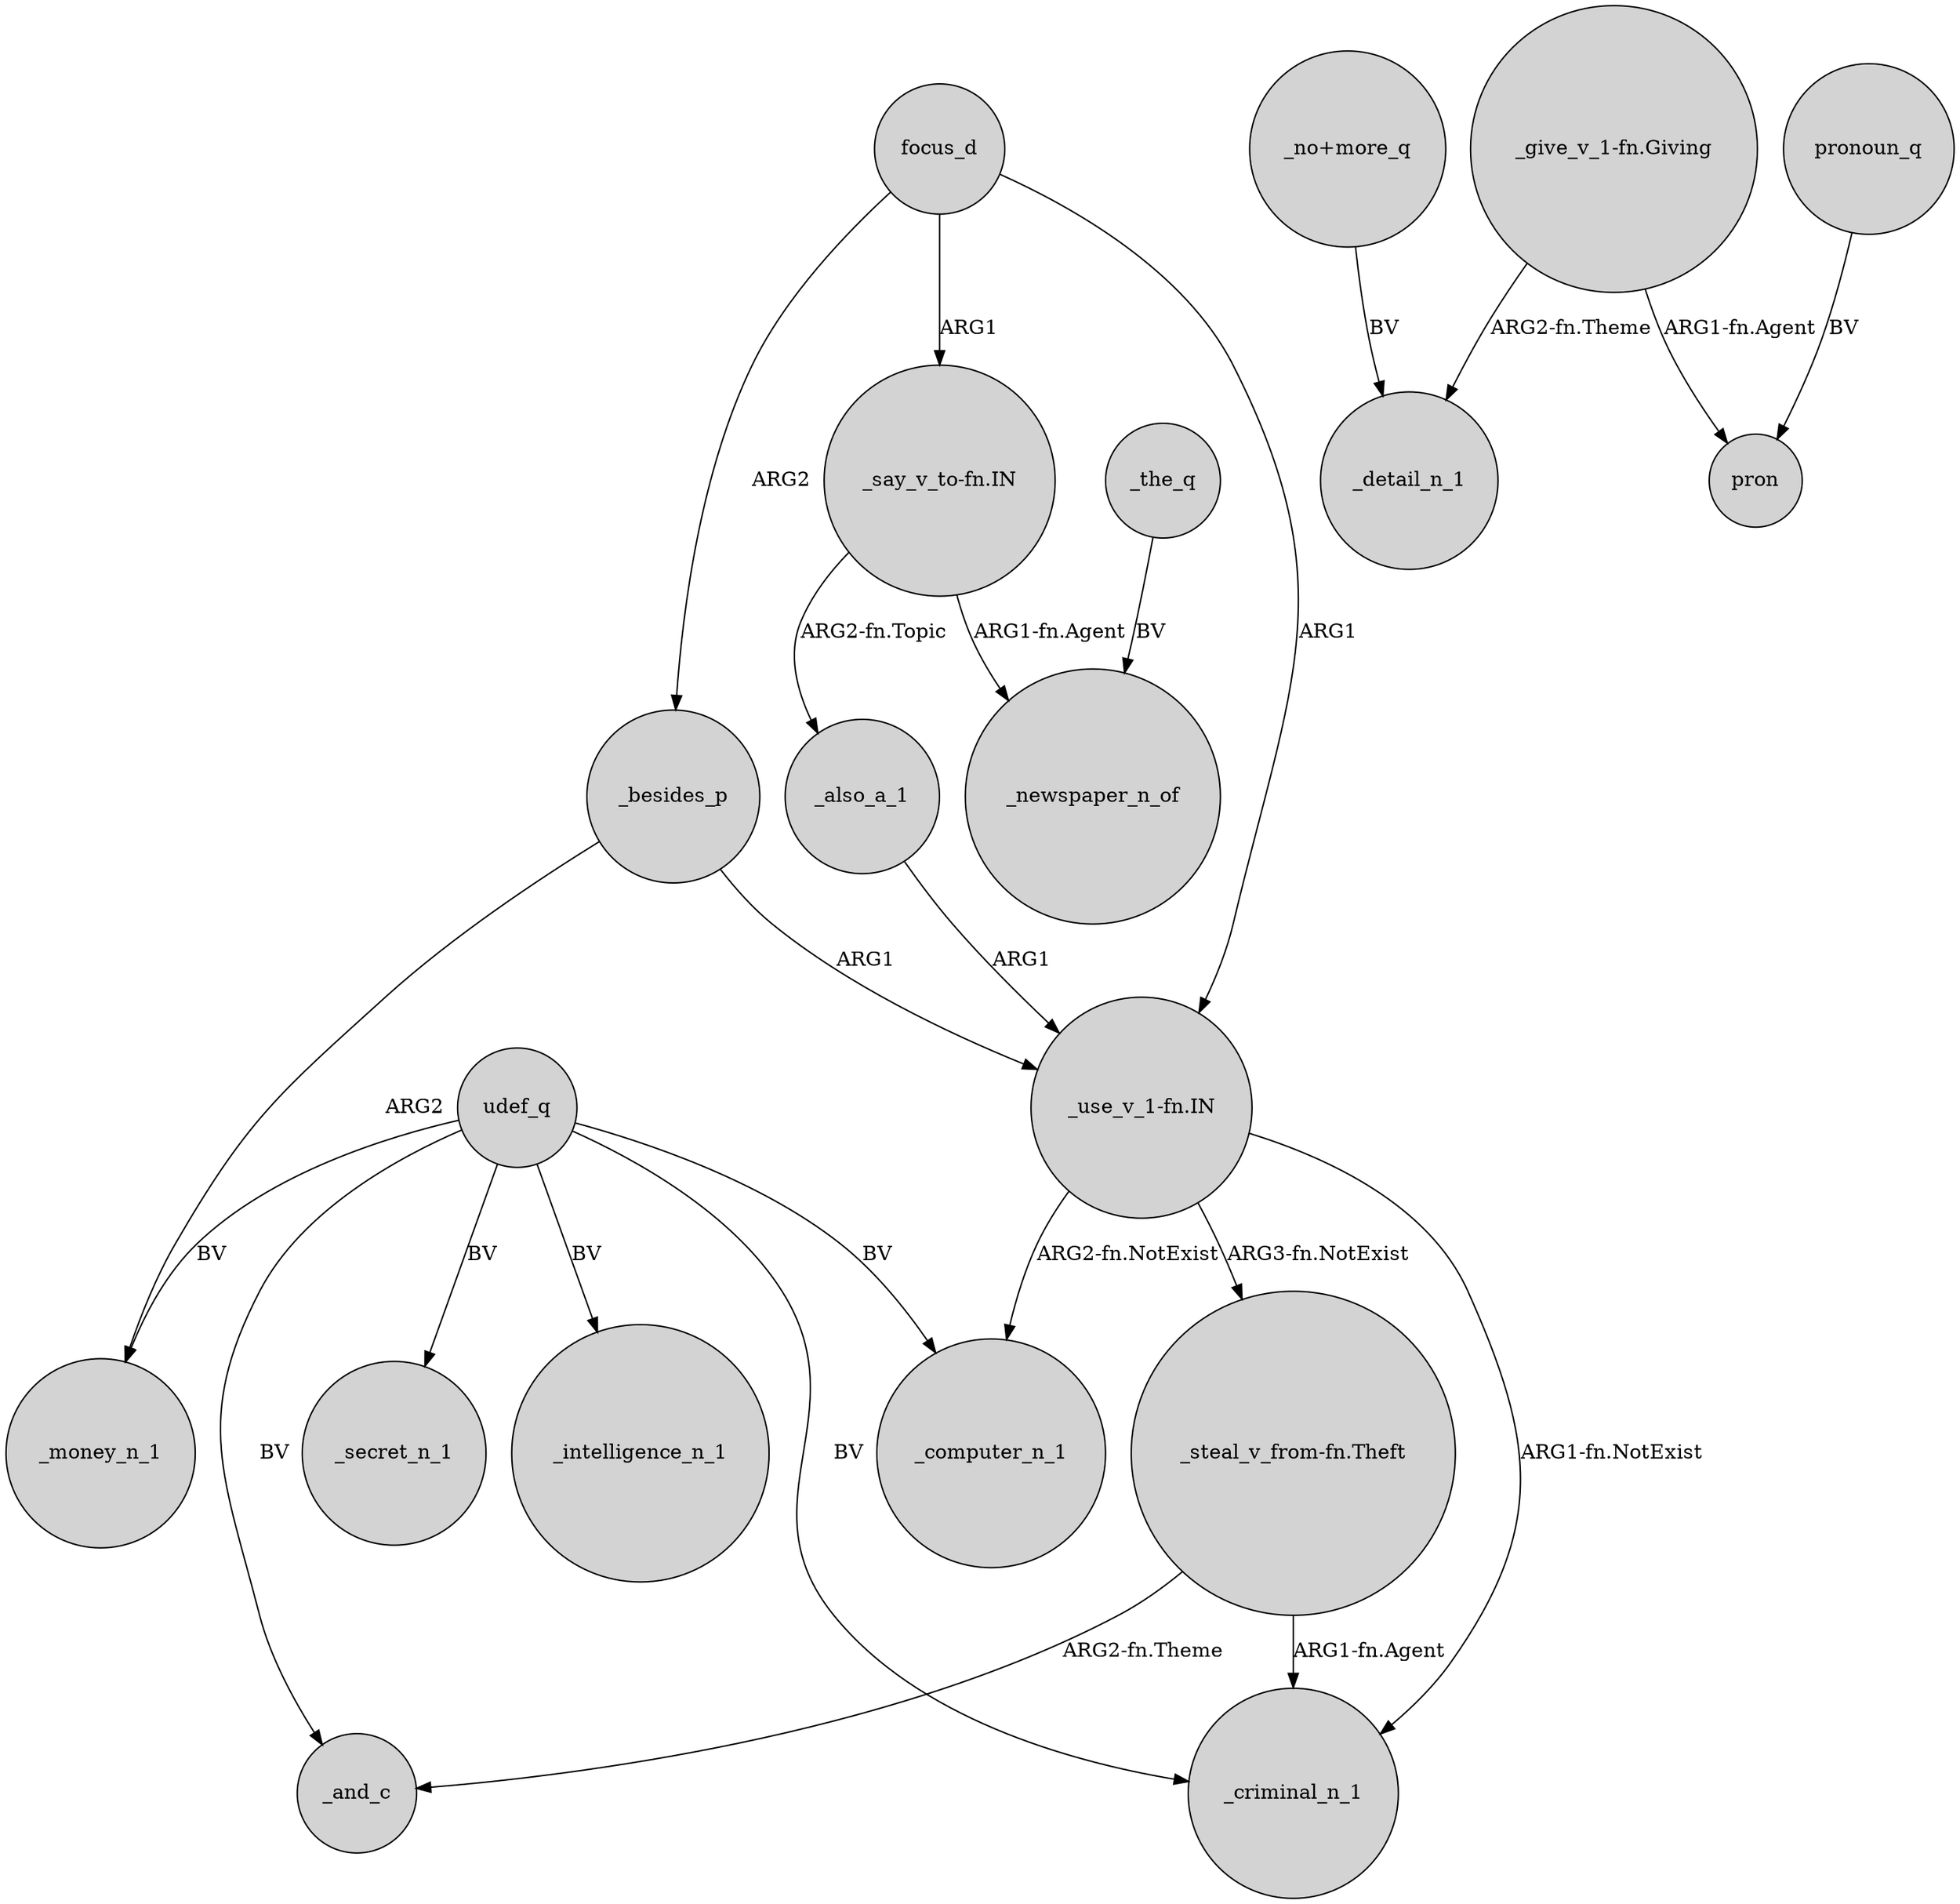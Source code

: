 digraph {
	node [shape=circle style=filled]
	udef_q -> _money_n_1 [label=BV]
	"_say_v_to-fn.IN" -> _also_a_1 [label="ARG2-fn.Topic"]
	"_no+more_q" -> _detail_n_1 [label=BV]
	"_say_v_to-fn.IN" -> _newspaper_n_of [label="ARG1-fn.Agent"]
	"_use_v_1-fn.IN" -> _computer_n_1 [label="ARG2-fn.NotExist"]
	"_give_v_1-fn.Giving" -> _detail_n_1 [label="ARG2-fn.Theme"]
	"_use_v_1-fn.IN" -> "_steal_v_from-fn.Theft" [label="ARG3-fn.NotExist"]
	"_use_v_1-fn.IN" -> _criminal_n_1 [label="ARG1-fn.NotExist"]
	_besides_p -> "_use_v_1-fn.IN" [label=ARG1]
	udef_q -> _computer_n_1 [label=BV]
	"_give_v_1-fn.Giving" -> pron [label="ARG1-fn.Agent"]
	udef_q -> _secret_n_1 [label=BV]
	pronoun_q -> pron [label=BV]
	focus_d -> "_use_v_1-fn.IN" [label=ARG1]
	udef_q -> _intelligence_n_1 [label=BV]
	_besides_p -> _money_n_1 [label=ARG2]
	"_steal_v_from-fn.Theft" -> _and_c [label="ARG2-fn.Theme"]
	focus_d -> _besides_p [label=ARG2]
	_also_a_1 -> "_use_v_1-fn.IN" [label=ARG1]
	_the_q -> _newspaper_n_of [label=BV]
	"_steal_v_from-fn.Theft" -> _criminal_n_1 [label="ARG1-fn.Agent"]
	udef_q -> _and_c [label=BV]
	focus_d -> "_say_v_to-fn.IN" [label=ARG1]
	udef_q -> _criminal_n_1 [label=BV]
}
